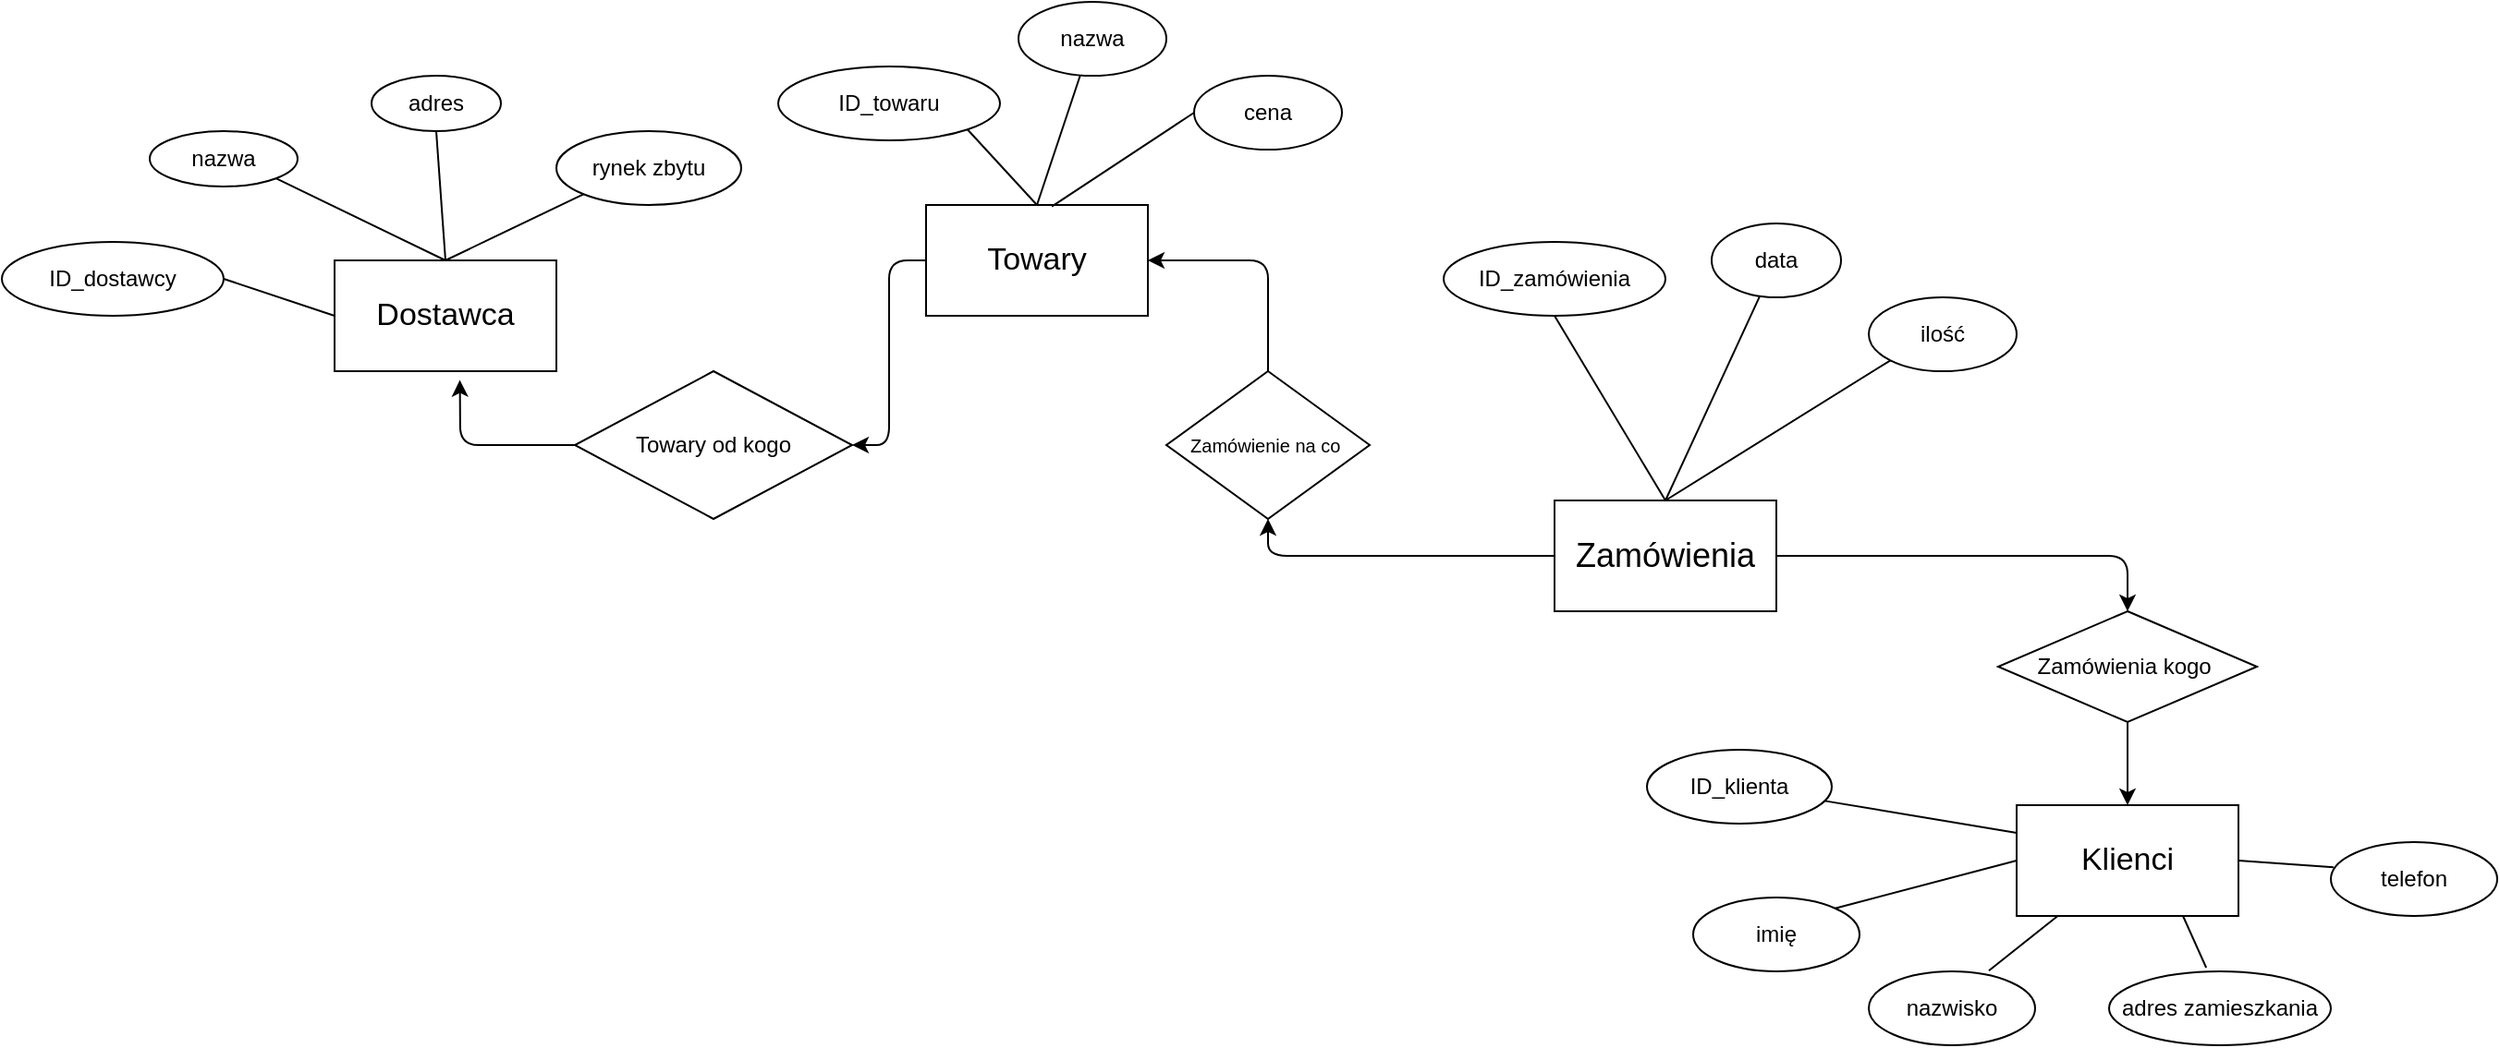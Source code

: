 <mxfile version="13.0.1" type="google"><diagram id="D4cjycTG7LVairbn-EWW" name="Page-1"><mxGraphModel dx="1825" dy="548" grid="1" gridSize="10" guides="1" tooltips="1" connect="1" arrows="1" fold="1" page="1" pageScale="1" pageWidth="827" pageHeight="1169" math="0" shadow="0"><root><mxCell id="0"/><mxCell id="1" parent="0"/><mxCell id="FZ1bxaH_ERmMkfQxPB8D-1" value="&lt;font style=&quot;font-size: 18px&quot;&gt;Zamówienia&lt;/font&gt;" style="rounded=0;whiteSpace=wrap;html=1;" vertex="1" parent="1"><mxGeometry x="400" y="290" width="120" height="60" as="geometry"/></mxCell><mxCell id="FZ1bxaH_ERmMkfQxPB8D-2" value="ID_zamówienia" style="ellipse;whiteSpace=wrap;html=1;" vertex="1" parent="1"><mxGeometry x="340" y="150" width="120" height="40" as="geometry"/></mxCell><mxCell id="FZ1bxaH_ERmMkfQxPB8D-3" value="data" style="ellipse;whiteSpace=wrap;html=1;" vertex="1" parent="1"><mxGeometry x="485" y="140" width="70" height="40" as="geometry"/></mxCell><mxCell id="FZ1bxaH_ERmMkfQxPB8D-4" value="ilość" style="ellipse;whiteSpace=wrap;html=1;" vertex="1" parent="1"><mxGeometry x="570" y="180" width="80" height="40" as="geometry"/></mxCell><mxCell id="FZ1bxaH_ERmMkfQxPB8D-5" value="&lt;font style=&quot;font-size: 17px&quot;&gt;Towary&lt;/font&gt;" style="rounded=0;whiteSpace=wrap;html=1;" vertex="1" parent="1"><mxGeometry x="60" y="130" width="120" height="60" as="geometry"/></mxCell><mxCell id="FZ1bxaH_ERmMkfQxPB8D-6" value="ID_towaru" style="ellipse;whiteSpace=wrap;html=1;" vertex="1" parent="1"><mxGeometry x="-20" y="55" width="120" height="40" as="geometry"/></mxCell><mxCell id="FZ1bxaH_ERmMkfQxPB8D-7" value="nazwa" style="ellipse;whiteSpace=wrap;html=1;" vertex="1" parent="1"><mxGeometry x="110" y="20" width="80" height="40" as="geometry"/></mxCell><mxCell id="FZ1bxaH_ERmMkfQxPB8D-8" value="cena" style="ellipse;whiteSpace=wrap;html=1;" vertex="1" parent="1"><mxGeometry x="205" y="60" width="80" height="40" as="geometry"/></mxCell><mxCell id="FZ1bxaH_ERmMkfQxPB8D-9" value="&lt;font style=&quot;font-size: 17px&quot;&gt;Klienci&lt;/font&gt;" style="rounded=0;whiteSpace=wrap;html=1;" vertex="1" parent="1"><mxGeometry x="650" y="455" width="120" height="60" as="geometry"/></mxCell><mxCell id="FZ1bxaH_ERmMkfQxPB8D-10" value="ID_klienta" style="ellipse;whiteSpace=wrap;html=1;" vertex="1" parent="1"><mxGeometry x="450" y="425" width="100" height="40" as="geometry"/></mxCell><mxCell id="FZ1bxaH_ERmMkfQxPB8D-11" value="imię" style="ellipse;whiteSpace=wrap;html=1;" vertex="1" parent="1"><mxGeometry x="475" y="505" width="90" height="40" as="geometry"/></mxCell><mxCell id="FZ1bxaH_ERmMkfQxPB8D-12" value="nazwisko" style="ellipse;whiteSpace=wrap;html=1;" vertex="1" parent="1"><mxGeometry x="570" y="545" width="90" height="40" as="geometry"/></mxCell><mxCell id="FZ1bxaH_ERmMkfQxPB8D-13" value="&lt;font style=&quot;font-size: 10px&quot;&gt;Zamówienie na co&amp;nbsp;&lt;/font&gt;" style="rhombus;whiteSpace=wrap;html=1;" vertex="1" parent="1"><mxGeometry x="190" y="220" width="110" height="80" as="geometry"/></mxCell><mxCell id="FZ1bxaH_ERmMkfQxPB8D-14" value="Zamówienia kogo&amp;nbsp;" style="rhombus;whiteSpace=wrap;html=1;" vertex="1" parent="1"><mxGeometry x="640" y="350" width="140" height="60" as="geometry"/></mxCell><mxCell id="FZ1bxaH_ERmMkfQxPB8D-15" value="" style="endArrow=none;html=1;exitX=0.5;exitY=0;exitDx=0;exitDy=0;" edge="1" parent="1" source="FZ1bxaH_ERmMkfQxPB8D-5" target="FZ1bxaH_ERmMkfQxPB8D-7"><mxGeometry width="50" height="50" relative="1" as="geometry"><mxPoint x="120" y="100" as="sourcePoint"/><mxPoint x="170" y="50" as="targetPoint"/></mxGeometry></mxCell><mxCell id="FZ1bxaH_ERmMkfQxPB8D-16" value="" style="endArrow=none;html=1;exitX=0.567;exitY=0.013;exitDx=0;exitDy=0;exitPerimeter=0;entryX=0;entryY=0.5;entryDx=0;entryDy=0;" edge="1" parent="1" source="FZ1bxaH_ERmMkfQxPB8D-5" target="FZ1bxaH_ERmMkfQxPB8D-8"><mxGeometry width="50" height="50" relative="1" as="geometry"><mxPoint x="190" y="120" as="sourcePoint"/><mxPoint x="240" y="70" as="targetPoint"/></mxGeometry></mxCell><mxCell id="FZ1bxaH_ERmMkfQxPB8D-17" value="" style="endArrow=none;html=1;entryX=1;entryY=1;entryDx=0;entryDy=0;exitX=0.5;exitY=0;exitDx=0;exitDy=0;" edge="1" parent="1" source="FZ1bxaH_ERmMkfQxPB8D-5" target="FZ1bxaH_ERmMkfQxPB8D-6"><mxGeometry width="50" height="50" relative="1" as="geometry"><mxPoint x="30" y="105" as="sourcePoint"/><mxPoint x="80" y="55" as="targetPoint"/></mxGeometry></mxCell><mxCell id="FZ1bxaH_ERmMkfQxPB8D-18" value="telefon" style="ellipse;whiteSpace=wrap;html=1;" vertex="1" parent="1"><mxGeometry x="820" y="475" width="90" height="40" as="geometry"/></mxCell><mxCell id="FZ1bxaH_ERmMkfQxPB8D-19" value="adres zamieszkania" style="ellipse;whiteSpace=wrap;html=1;" vertex="1" parent="1"><mxGeometry x="700" y="545" width="120" height="40" as="geometry"/></mxCell><mxCell id="FZ1bxaH_ERmMkfQxPB8D-20" value="Towary od kogo" style="rhombus;whiteSpace=wrap;html=1;" vertex="1" parent="1"><mxGeometry x="-130" y="220" width="150" height="80" as="geometry"/></mxCell><mxCell id="FZ1bxaH_ERmMkfQxPB8D-21" value="&lt;font style=&quot;font-size: 17px&quot;&gt;Dostawca&lt;/font&gt;" style="rounded=0;whiteSpace=wrap;html=1;" vertex="1" parent="1"><mxGeometry x="-260" y="160" width="120" height="60" as="geometry"/></mxCell><mxCell id="FZ1bxaH_ERmMkfQxPB8D-22" value="ID_dostawcy" style="ellipse;whiteSpace=wrap;html=1;" vertex="1" parent="1"><mxGeometry x="-440" y="150" width="120" height="40" as="geometry"/></mxCell><mxCell id="FZ1bxaH_ERmMkfQxPB8D-23" value="adres" style="ellipse;whiteSpace=wrap;html=1;" vertex="1" parent="1"><mxGeometry x="-240" y="60" width="70" height="30" as="geometry"/></mxCell><mxCell id="FZ1bxaH_ERmMkfQxPB8D-24" value="nazwa" style="ellipse;whiteSpace=wrap;html=1;" vertex="1" parent="1"><mxGeometry x="-360" y="90" width="80" height="30" as="geometry"/></mxCell><mxCell id="FZ1bxaH_ERmMkfQxPB8D-25" value="rynek zbytu" style="ellipse;whiteSpace=wrap;html=1;" vertex="1" parent="1"><mxGeometry x="-140" y="90" width="100" height="40" as="geometry"/></mxCell><mxCell id="FZ1bxaH_ERmMkfQxPB8D-26" value="" style="endArrow=none;html=1;entryX=0;entryY=0.5;entryDx=0;entryDy=0;exitX=1;exitY=0.5;exitDx=0;exitDy=0;" edge="1" parent="1" source="FZ1bxaH_ERmMkfQxPB8D-22" target="FZ1bxaH_ERmMkfQxPB8D-21"><mxGeometry width="50" height="50" relative="1" as="geometry"><mxPoint x="-370" y="270" as="sourcePoint"/><mxPoint x="-320" y="220" as="targetPoint"/></mxGeometry></mxCell><mxCell id="FZ1bxaH_ERmMkfQxPB8D-27" value="" style="endArrow=none;html=1;exitX=0.5;exitY=0;exitDx=0;exitDy=0;entryX=1;entryY=1;entryDx=0;entryDy=0;" edge="1" parent="1" source="FZ1bxaH_ERmMkfQxPB8D-21" target="FZ1bxaH_ERmMkfQxPB8D-24"><mxGeometry width="50" height="50" relative="1" as="geometry"><mxPoint x="-40" y="210" as="sourcePoint"/><mxPoint x="10" y="160" as="targetPoint"/></mxGeometry></mxCell><mxCell id="FZ1bxaH_ERmMkfQxPB8D-28" value="" style="endArrow=none;html=1;exitX=0.5;exitY=0;exitDx=0;exitDy=0;entryX=0.5;entryY=1;entryDx=0;entryDy=0;" edge="1" parent="1" source="FZ1bxaH_ERmMkfQxPB8D-21" target="FZ1bxaH_ERmMkfQxPB8D-23"><mxGeometry width="50" height="50" relative="1" as="geometry"><mxPoint x="-40" y="210" as="sourcePoint"/><mxPoint x="10" y="160" as="targetPoint"/></mxGeometry></mxCell><mxCell id="FZ1bxaH_ERmMkfQxPB8D-29" value="" style="endArrow=none;html=1;exitX=0.5;exitY=0;exitDx=0;exitDy=0;entryX=0;entryY=1;entryDx=0;entryDy=0;" edge="1" parent="1" source="FZ1bxaH_ERmMkfQxPB8D-21" target="FZ1bxaH_ERmMkfQxPB8D-25"><mxGeometry width="50" height="50" relative="1" as="geometry"><mxPoint x="-40" y="210" as="sourcePoint"/><mxPoint x="10" y="160" as="targetPoint"/></mxGeometry></mxCell><mxCell id="FZ1bxaH_ERmMkfQxPB8D-30" value="" style="endArrow=none;html=1;exitX=0.5;exitY=0;exitDx=0;exitDy=0;entryX=0;entryY=1;entryDx=0;entryDy=0;" edge="1" parent="1" source="FZ1bxaH_ERmMkfQxPB8D-1" target="FZ1bxaH_ERmMkfQxPB8D-4"><mxGeometry width="50" height="50" relative="1" as="geometry"><mxPoint x="580" y="210" as="sourcePoint"/><mxPoint x="630" y="160" as="targetPoint"/></mxGeometry></mxCell><mxCell id="FZ1bxaH_ERmMkfQxPB8D-31" value="" style="endArrow=none;html=1;exitX=0.5;exitY=0;exitDx=0;exitDy=0;" edge="1" parent="1" source="FZ1bxaH_ERmMkfQxPB8D-1" target="FZ1bxaH_ERmMkfQxPB8D-3"><mxGeometry width="50" height="50" relative="1" as="geometry"><mxPoint x="580" y="210" as="sourcePoint"/><mxPoint x="630" y="160" as="targetPoint"/></mxGeometry></mxCell><mxCell id="FZ1bxaH_ERmMkfQxPB8D-32" value="" style="endArrow=none;html=1;entryX=0.5;entryY=1;entryDx=0;entryDy=0;exitX=0.5;exitY=0;exitDx=0;exitDy=0;" edge="1" parent="1" source="FZ1bxaH_ERmMkfQxPB8D-1" target="FZ1bxaH_ERmMkfQxPB8D-2"><mxGeometry width="50" height="50" relative="1" as="geometry"><mxPoint x="580" y="210" as="sourcePoint"/><mxPoint x="630" y="160" as="targetPoint"/></mxGeometry></mxCell><mxCell id="FZ1bxaH_ERmMkfQxPB8D-33" value="" style="endArrow=none;html=1;exitX=0.722;exitY=-0.01;exitDx=0;exitDy=0;exitPerimeter=0;" edge="1" parent="1" source="FZ1bxaH_ERmMkfQxPB8D-12" target="FZ1bxaH_ERmMkfQxPB8D-9"><mxGeometry width="50" height="50" relative="1" as="geometry"><mxPoint x="690" y="525" as="sourcePoint"/><mxPoint x="680" y="515" as="targetPoint"/></mxGeometry></mxCell><mxCell id="FZ1bxaH_ERmMkfQxPB8D-34" value="" style="endArrow=none;html=1;exitX=0.438;exitY=-0.05;exitDx=0;exitDy=0;exitPerimeter=0;entryX=0.75;entryY=1;entryDx=0;entryDy=0;" edge="1" parent="1" source="FZ1bxaH_ERmMkfQxPB8D-19" target="FZ1bxaH_ERmMkfQxPB8D-9"><mxGeometry width="50" height="50" relative="1" as="geometry"><mxPoint x="690" y="525" as="sourcePoint"/><mxPoint x="740" y="475" as="targetPoint"/></mxGeometry></mxCell><mxCell id="FZ1bxaH_ERmMkfQxPB8D-35" value="" style="endArrow=none;html=1;exitX=1;exitY=0.5;exitDx=0;exitDy=0;entryX=0.016;entryY=0.34;entryDx=0;entryDy=0;entryPerimeter=0;" edge="1" parent="1" source="FZ1bxaH_ERmMkfQxPB8D-9" target="FZ1bxaH_ERmMkfQxPB8D-18"><mxGeometry width="50" height="50" relative="1" as="geometry"><mxPoint x="690" y="525" as="sourcePoint"/><mxPoint x="740" y="475" as="targetPoint"/></mxGeometry></mxCell><mxCell id="FZ1bxaH_ERmMkfQxPB8D-36" value="" style="endArrow=none;html=1;exitX=1;exitY=0;exitDx=0;exitDy=0;entryX=0;entryY=0.5;entryDx=0;entryDy=0;" edge="1" parent="1" source="FZ1bxaH_ERmMkfQxPB8D-11" target="FZ1bxaH_ERmMkfQxPB8D-9"><mxGeometry width="50" height="50" relative="1" as="geometry"><mxPoint x="690" y="525" as="sourcePoint"/><mxPoint x="740" y="475" as="targetPoint"/></mxGeometry></mxCell><mxCell id="FZ1bxaH_ERmMkfQxPB8D-37" value="" style="endArrow=none;html=1;entryX=0;entryY=0.25;entryDx=0;entryDy=0;" edge="1" parent="1" source="FZ1bxaH_ERmMkfQxPB8D-10" target="FZ1bxaH_ERmMkfQxPB8D-9"><mxGeometry width="50" height="50" relative="1" as="geometry"><mxPoint x="690" y="525" as="sourcePoint"/><mxPoint x="740" y="475" as="targetPoint"/></mxGeometry></mxCell><mxCell id="FZ1bxaH_ERmMkfQxPB8D-38" value="" style="endArrow=classic;html=1;entryX=0.565;entryY=1.08;entryDx=0;entryDy=0;entryPerimeter=0;exitX=0;exitY=0.5;exitDx=0;exitDy=0;" edge="1" parent="1" source="FZ1bxaH_ERmMkfQxPB8D-20" target="FZ1bxaH_ERmMkfQxPB8D-21"><mxGeometry width="50" height="50" relative="1" as="geometry"><mxPoint x="-220" y="300" as="sourcePoint"/><mxPoint x="-170" y="250" as="targetPoint"/><Array as="points"><mxPoint x="-192" y="260"/></Array></mxGeometry></mxCell><mxCell id="FZ1bxaH_ERmMkfQxPB8D-39" value="" style="endArrow=classic;html=1;exitX=0.5;exitY=1;exitDx=0;exitDy=0;entryX=0.5;entryY=0;entryDx=0;entryDy=0;" edge="1" parent="1" source="FZ1bxaH_ERmMkfQxPB8D-14" target="FZ1bxaH_ERmMkfQxPB8D-9"><mxGeometry width="50" height="50" relative="1" as="geometry"><mxPoint x="720" y="410" as="sourcePoint"/><mxPoint x="770" y="360" as="targetPoint"/></mxGeometry></mxCell><mxCell id="FZ1bxaH_ERmMkfQxPB8D-44" value="" style="endArrow=classic;html=1;exitX=0;exitY=0.5;exitDx=0;exitDy=0;entryX=1;entryY=0.5;entryDx=0;entryDy=0;" edge="1" parent="1" source="FZ1bxaH_ERmMkfQxPB8D-5" target="FZ1bxaH_ERmMkfQxPB8D-20"><mxGeometry width="50" height="50" relative="1" as="geometry"><mxPoint x="260" y="300" as="sourcePoint"/><mxPoint x="310" y="250" as="targetPoint"/><Array as="points"><mxPoint x="40" y="160"/><mxPoint x="40" y="260"/></Array></mxGeometry></mxCell><mxCell id="FZ1bxaH_ERmMkfQxPB8D-45" value="" style="endArrow=classic;html=1;entryX=1;entryY=0.5;entryDx=0;entryDy=0;exitX=0.5;exitY=0;exitDx=0;exitDy=0;" edge="1" parent="1" source="FZ1bxaH_ERmMkfQxPB8D-13" target="FZ1bxaH_ERmMkfQxPB8D-5"><mxGeometry width="50" height="50" relative="1" as="geometry"><mxPoint x="-40" y="300" as="sourcePoint"/><mxPoint x="10" y="250" as="targetPoint"/><Array as="points"><mxPoint x="245" y="160"/></Array></mxGeometry></mxCell><mxCell id="FZ1bxaH_ERmMkfQxPB8D-46" value="" style="endArrow=classic;html=1;entryX=0.5;entryY=1;entryDx=0;entryDy=0;exitX=0;exitY=0.5;exitDx=0;exitDy=0;" edge="1" parent="1" source="FZ1bxaH_ERmMkfQxPB8D-1" target="FZ1bxaH_ERmMkfQxPB8D-13"><mxGeometry width="50" height="50" relative="1" as="geometry"><mxPoint x="280" y="370" as="sourcePoint"/><mxPoint x="330" y="320" as="targetPoint"/><Array as="points"><mxPoint x="245" y="320"/></Array></mxGeometry></mxCell><mxCell id="FZ1bxaH_ERmMkfQxPB8D-47" value="" style="endArrow=classic;html=1;exitX=1;exitY=0.5;exitDx=0;exitDy=0;entryX=0.5;entryY=0;entryDx=0;entryDy=0;" edge="1" parent="1" source="FZ1bxaH_ERmMkfQxPB8D-1" target="FZ1bxaH_ERmMkfQxPB8D-14"><mxGeometry width="50" height="50" relative="1" as="geometry"><mxPoint x="560" y="300" as="sourcePoint"/><mxPoint x="610" y="250" as="targetPoint"/><Array as="points"><mxPoint x="540" y="320"/><mxPoint x="710" y="320"/></Array></mxGeometry></mxCell></root></mxGraphModel></diagram></mxfile>